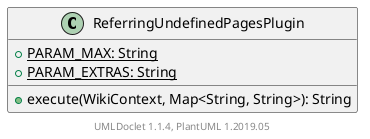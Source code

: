 @startuml

    class ReferringUndefinedPagesPlugin [[ReferringUndefinedPagesPlugin.html]] {
        {static} +PARAM_MAX: String
        {static} +PARAM_EXTRAS: String
        +execute(WikiContext, Map<String, String>): String
    }


    center footer UMLDoclet 1.1.4, PlantUML 1.2019.05
@enduml
